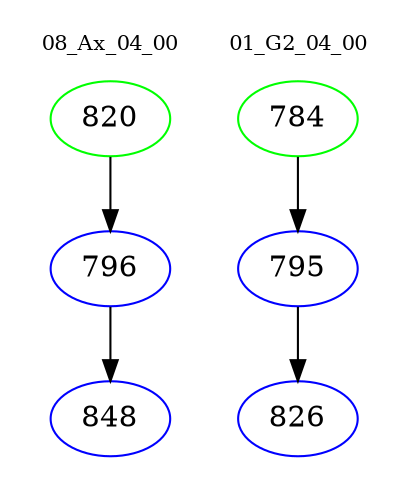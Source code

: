 digraph{
subgraph cluster_0 {
color = white
label = "08_Ax_04_00";
fontsize=10;
T0_820 [label="820", color="green"]
T0_820 -> T0_796 [color="black"]
T0_796 [label="796", color="blue"]
T0_796 -> T0_848 [color="black"]
T0_848 [label="848", color="blue"]
}
subgraph cluster_1 {
color = white
label = "01_G2_04_00";
fontsize=10;
T1_784 [label="784", color="green"]
T1_784 -> T1_795 [color="black"]
T1_795 [label="795", color="blue"]
T1_795 -> T1_826 [color="black"]
T1_826 [label="826", color="blue"]
}
}
